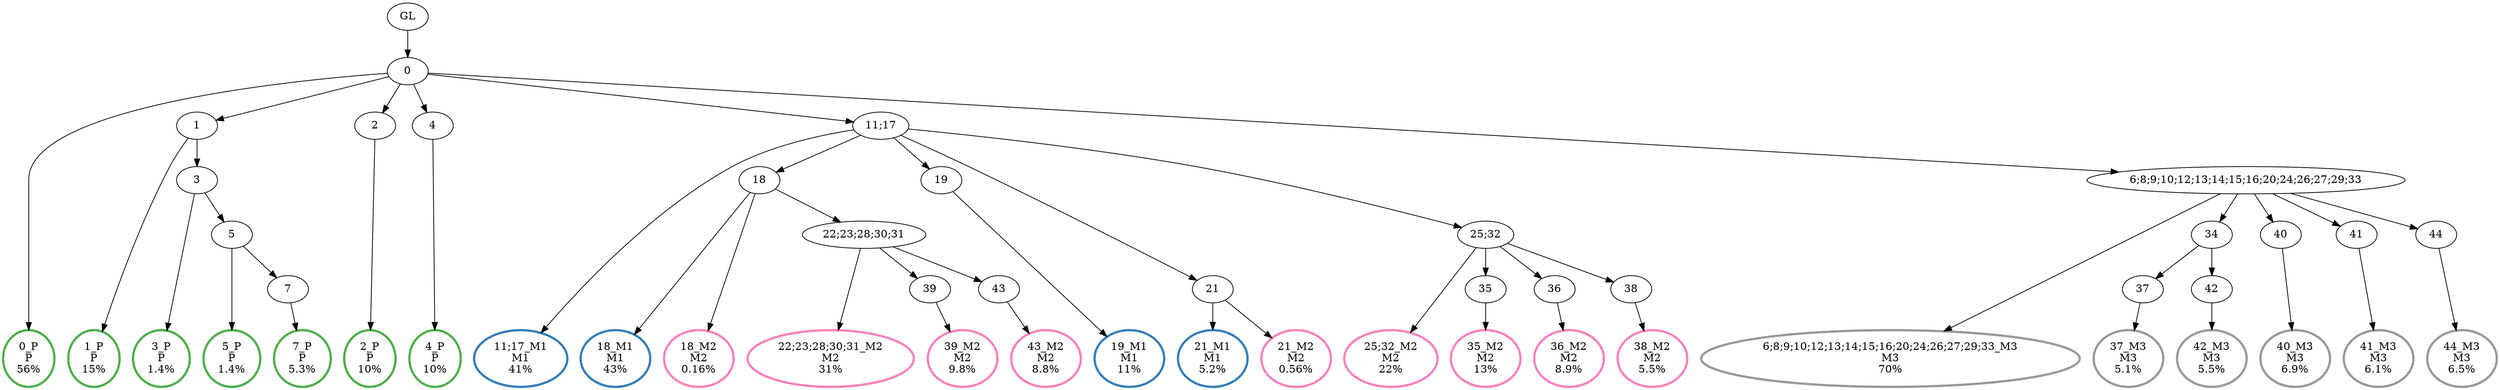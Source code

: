 digraph T {
	{
		rank=same
		49 [penwidth=3,colorscheme=set19,color=3,label="0_P\nP\n56%"]
		47 [penwidth=3,colorscheme=set19,color=3,label="1_P\nP\n15%"]
		45 [penwidth=3,colorscheme=set19,color=3,label="3_P\nP\n1.4%"]
		43 [penwidth=3,colorscheme=set19,color=3,label="5_P\nP\n1.4%"]
		41 [penwidth=3,colorscheme=set19,color=3,label="7_P\nP\n5.3%"]
		39 [penwidth=3,colorscheme=set19,color=3,label="2_P\nP\n10%"]
		37 [penwidth=3,colorscheme=set19,color=3,label="4_P\nP\n10%"]
		35 [penwidth=3,colorscheme=set19,color=2,label="11;17_M1\nM1\n41%"]
		33 [penwidth=3,colorscheme=set19,color=2,label="18_M1\nM1\n43%"]
		31 [penwidth=3,colorscheme=set19,color=2,label="19_M1\nM1\n11%"]
		29 [penwidth=3,colorscheme=set19,color=2,label="21_M1\nM1\n5.2%"]
		28 [penwidth=3,colorscheme=set19,color=8,label="18_M2\nM2\n0.16%"]
		26 [penwidth=3,colorscheme=set19,color=8,label="22;23;28;30;31_M2\nM2\n31%"]
		24 [penwidth=3,colorscheme=set19,color=8,label="39_M2\nM2\n9.8%"]
		22 [penwidth=3,colorscheme=set19,color=8,label="43_M2\nM2\n8.8%"]
		21 [penwidth=3,colorscheme=set19,color=8,label="21_M2\nM2\n0.56%"]
		19 [penwidth=3,colorscheme=set19,color=8,label="25;32_M2\nM2\n22%"]
		17 [penwidth=3,colorscheme=set19,color=8,label="35_M2\nM2\n13%"]
		15 [penwidth=3,colorscheme=set19,color=8,label="36_M2\nM2\n8.9%"]
		13 [penwidth=3,colorscheme=set19,color=8,label="38_M2\nM2\n5.5%"]
		11 [penwidth=3,colorscheme=set19,color=9,label="6;8;9;10;12;13;14;15;16;20;24;26;27;29;33_M3\nM3\n70%"]
		8 [penwidth=3,colorscheme=set19,color=9,label="37_M3\nM3\n5.1%"]
		6 [penwidth=3,colorscheme=set19,color=9,label="42_M3\nM3\n5.5%"]
		4 [penwidth=3,colorscheme=set19,color=9,label="40_M3\nM3\n6.9%"]
		2 [penwidth=3,colorscheme=set19,color=9,label="41_M3\nM3\n6.1%"]
		0 [penwidth=3,colorscheme=set19,color=9,label="44_M3\nM3\n6.5%"]
	}
	51 [label="GL"]
	50 [label="0"]
	48 [label="1"]
	46 [label="3"]
	44 [label="5"]
	42 [label="7"]
	40 [label="2"]
	38 [label="4"]
	36 [label="11;17"]
	34 [label="18"]
	32 [label="19"]
	30 [label="21"]
	27 [label="22;23;28;30;31"]
	25 [label="39"]
	23 [label="43"]
	20 [label="25;32"]
	18 [label="35"]
	16 [label="36"]
	14 [label="38"]
	12 [label="6;8;9;10;12;13;14;15;16;20;24;26;27;29;33"]
	10 [label="34"]
	9 [label="37"]
	7 [label="42"]
	5 [label="40"]
	3 [label="41"]
	1 [label="44"]
	51 -> 50
	50 -> 49
	50 -> 48
	50 -> 40
	50 -> 38
	50 -> 36
	50 -> 12
	48 -> 47
	48 -> 46
	46 -> 45
	46 -> 44
	44 -> 43
	44 -> 42
	42 -> 41
	40 -> 39
	38 -> 37
	36 -> 35
	36 -> 34
	36 -> 32
	36 -> 30
	36 -> 20
	34 -> 33
	34 -> 28
	34 -> 27
	32 -> 31
	30 -> 29
	30 -> 21
	27 -> 26
	27 -> 25
	27 -> 23
	25 -> 24
	23 -> 22
	20 -> 19
	20 -> 18
	20 -> 16
	20 -> 14
	18 -> 17
	16 -> 15
	14 -> 13
	12 -> 11
	12 -> 10
	12 -> 5
	12 -> 3
	12 -> 1
	10 -> 9
	10 -> 7
	9 -> 8
	7 -> 6
	5 -> 4
	3 -> 2
	1 -> 0
}

